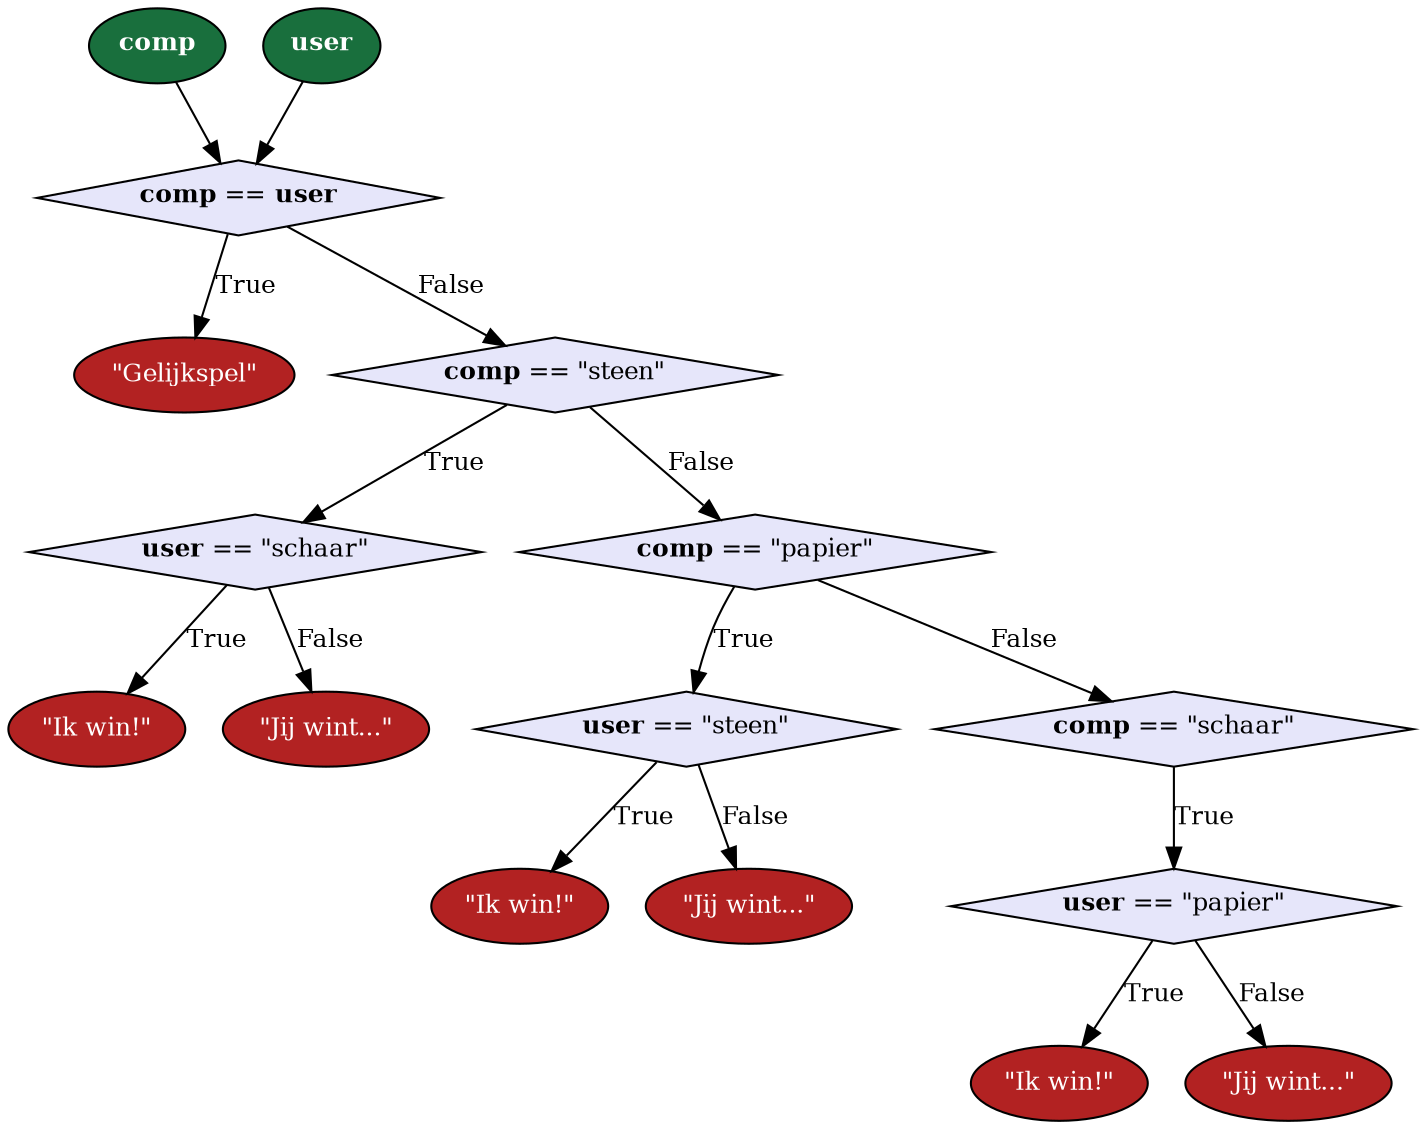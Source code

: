 digraph
{
    // 100dpi png rendering:
    // dot -Tpng -Gdpi=100 -Nfontname=Helvetica -Efontname=Helvetica -o decision_tree.png decision_tree.dot

    node [shape=oval]
    comp [fillcolor="#196F3D", style=filled, label=<<font point-size="12" color="white"><b>comp</b></font>>]
    user [fillcolor="#196F3D", style=filled, label=<<font point-size="12" color="white"><b>user</b></font>>]

    is_draw [fillcolor=firebrick, style=filled, label=<<font point-size="12" color="white">"Gelijkspel"</font>>]
    comp_win_rock [fillcolor=firebrick, style=filled, label=<<font point-size="12" color="white">"Ik win!"</font>>]
    comp_win_paper [fillcolor=firebrick, style=filled, label=<<font point-size="12" color="white">"Ik win!"</font>>]
    comp_win_scissors [fillcolor=firebrick, style=filled, label=<<font point-size="12" color="white">"Ik win!"</font>>]
    user_win_rock [fillcolor=firebrick, style=filled, label=<<font point-size="12" color="white">"Jij wint..."</font>>]
    user_win_paper [fillcolor=firebrick, style=filled, label=<<font point-size="12" color="white">"Jij wint..."</font>>]
    user_win_scissors [fillcolor=firebrick, style=filled, label=<<font point-size="12" color="white">"Jij wint..."</font>>]

    node [shape=diamond, fillcolor=lavender, style=filled]
    draw [label=<<font point-size="12"><b>comp</b> == <b>user</b></font>>]
    comp_rock [label=<<font point-size="12"><b>comp</b> == "steen"</font>>]
    user_scissors [label=<<font point-size="12"><b>user</b> == "schaar"</font>>]
    comp_paper [label=<<font point-size="12"><b>comp</b> == "papier"</font>>]
    user_rock [label=<<font point-size="12"><b>user</b> == "steen"</font>>]
    comp_scissors [label=<<font point-size="12"><b>comp</b> == "schaar"</font>>]
    user_paper [label=<<font point-size="12"><b>user</b> == "papier"</font>>]

    comp -> draw
    user -> draw

    draw -> is_draw [label=<<font point-size="12">True</font>>]
    draw -> comp_rock [label=<<font point-size="12">False</font>>]

    comp_rock -> comp_paper [label=<<font point-size="12">False</font>>]
    comp_rock -> user_scissors [label=<<font point-size="12">True</font>>]

    user_scissors -> comp_win_rock [label=<<font point-size="12">True</font>>]
    user_scissors -> user_win_scissors [label=<<font point-size="12">False</font>>]

    comp_paper -> user_rock [label=<<font point-size="12">True</font>>]
    comp_paper -> comp_scissors [label=<<font point-size="12">False</font>>]

    user_rock -> comp_win_paper [label=<<font point-size="12">True</font>>]
    user_rock -> user_win_rock [label=<<font point-size="12">False</font>>]

    comp_scissors -> user_paper [label=<<font point-size="12">True</font>>]
    user_paper -> comp_win_scissors [label=<<font point-size="12">True</font>>]
    user_paper -> user_win_paper [label=<<font point-size="12">False</font>>]
}
